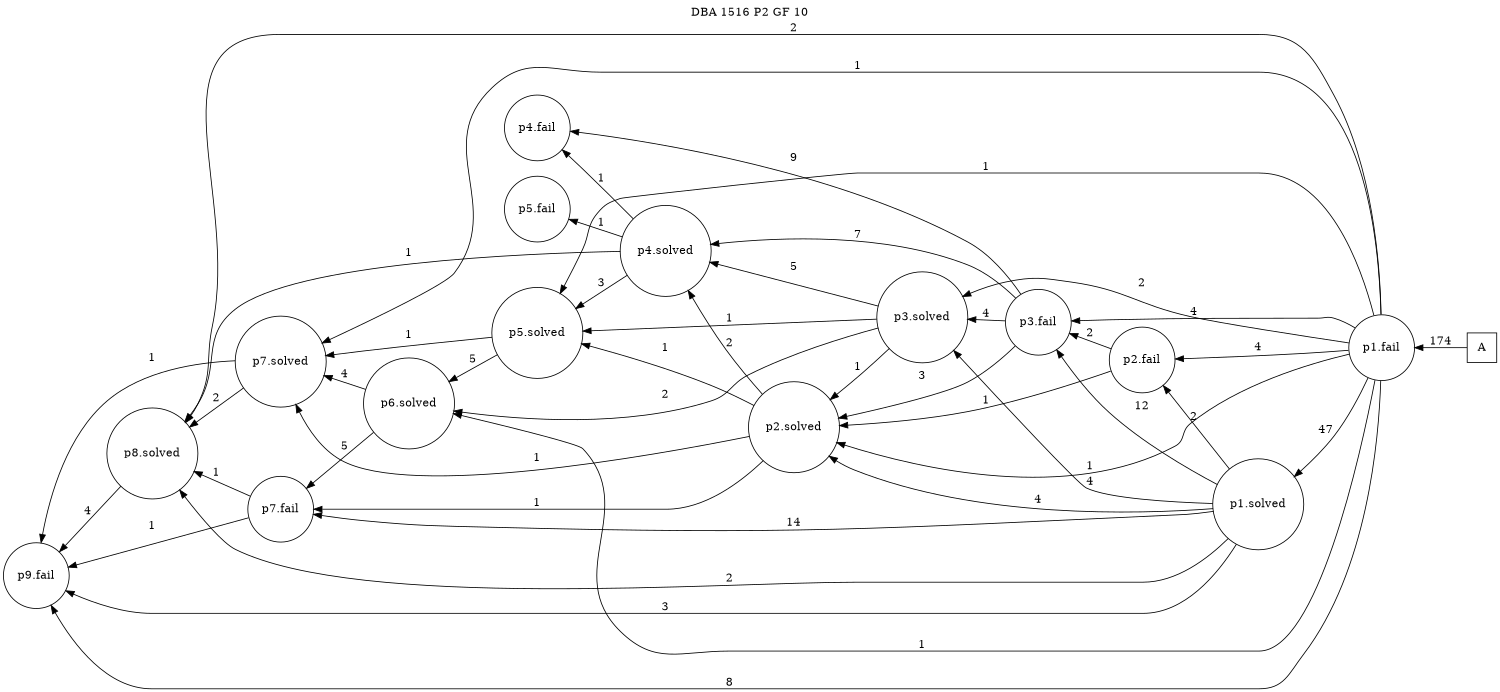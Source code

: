 digraph DBA_1516_P2_GF_10 {
labelloc="tl"
label= " DBA 1516 P2 GF 10 "
rankdir="RL";
graph [ size=" 10 , 10 !"]

"A" [shape="square" label="A"]
"p1.fail" [shape="circle" label="p1.fail"]
"p1.solved" [shape="circle" label="p1.solved"]
"p2.fail" [shape="circle" label="p2.fail"]
"p3.fail" [shape="circle" label="p3.fail"]
"p4.fail" [shape="circle" label="p4.fail"]
"p2.solved" [shape="circle" label="p2.solved"]
"p4.solved" [shape="circle" label="p4.solved"]
"p5.fail" [shape="circle" label="p5.fail"]
"p3.solved" [shape="circle" label="p3.solved"]
"p5.solved" [shape="circle" label="p5.solved"]
"p6.solved" [shape="circle" label="p6.solved"]
"p7.fail" [shape="circle" label="p7.fail"]
"p8.solved" [shape="circle" label="p8.solved"]
"p9.fail" [shape="circle" label="p9.fail"]
"p7.solved" [shape="circle" label="p7.solved"]
"A" -> "p1.fail" [ label=174]
"p1.fail" -> "p1.solved" [ label=47]
"p1.fail" -> "p2.fail" [ label=4]
"p1.fail" -> "p3.fail" [ label=4]
"p1.fail" -> "p2.solved" [ label=1]
"p1.fail" -> "p3.solved" [ label=2]
"p1.fail" -> "p5.solved" [ label=1]
"p1.fail" -> "p6.solved" [ label=1]
"p1.fail" -> "p8.solved" [ label=2]
"p1.fail" -> "p9.fail" [ label=8]
"p1.fail" -> "p7.solved" [ label=1]
"p1.solved" -> "p2.fail" [ label=2]
"p1.solved" -> "p3.fail" [ label=12]
"p1.solved" -> "p2.solved" [ label=4]
"p1.solved" -> "p3.solved" [ label=4]
"p1.solved" -> "p7.fail" [ label=14]
"p1.solved" -> "p8.solved" [ label=2]
"p1.solved" -> "p9.fail" [ label=3]
"p2.fail" -> "p3.fail" [ label=2]
"p2.fail" -> "p2.solved" [ label=1]
"p3.fail" -> "p4.fail" [ label=9]
"p3.fail" -> "p2.solved" [ label=3]
"p3.fail" -> "p4.solved" [ label=7]
"p3.fail" -> "p3.solved" [ label=4]
"p2.solved" -> "p4.solved" [ label=2]
"p2.solved" -> "p5.solved" [ label=1]
"p2.solved" -> "p7.fail" [ label=1]
"p2.solved" -> "p7.solved" [ label=1]
"p4.solved" -> "p4.fail" [ label=1]
"p4.solved" -> "p5.fail" [ label=1]
"p4.solved" -> "p5.solved" [ label=3]
"p4.solved" -> "p8.solved" [ label=1]
"p3.solved" -> "p2.solved" [ label=1]
"p3.solved" -> "p4.solved" [ label=5]
"p3.solved" -> "p5.solved" [ label=1]
"p3.solved" -> "p6.solved" [ label=2]
"p5.solved" -> "p6.solved" [ label=5]
"p5.solved" -> "p7.solved" [ label=1]
"p6.solved" -> "p7.fail" [ label=5]
"p6.solved" -> "p7.solved" [ label=4]
"p7.fail" -> "p8.solved" [ label=1]
"p7.fail" -> "p9.fail" [ label=1]
"p8.solved" -> "p9.fail" [ label=4]
"p7.solved" -> "p8.solved" [ label=2]
"p7.solved" -> "p9.fail" [ label=1]
}
